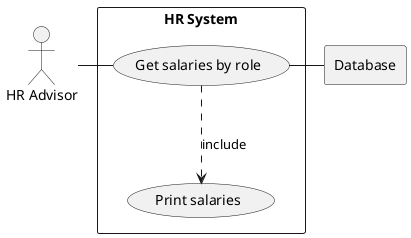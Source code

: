 @startuml

actor HR as "HR Advisor"

rectangle Database

rectangle "HR System" {
    usecase UC4 as "Get salaries by role"

    usecase UCa as "Print salaries"

    HR - UC4
    UC4 ..> UCa : include
    UC4 - Database
}

@enduml
